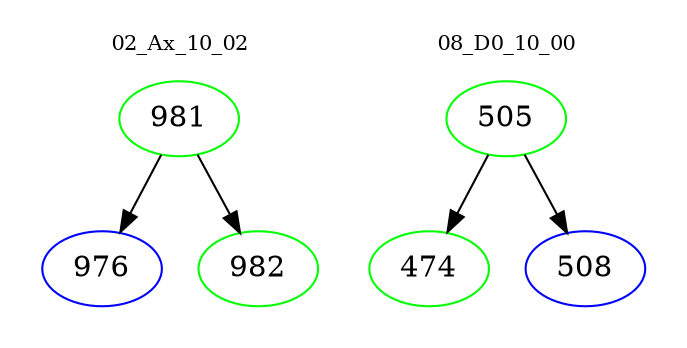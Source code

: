 digraph{
subgraph cluster_0 {
color = white
label = "02_Ax_10_02";
fontsize=10;
T0_981 [label="981", color="green"]
T0_981 -> T0_976 [color="black"]
T0_976 [label="976", color="blue"]
T0_981 -> T0_982 [color="black"]
T0_982 [label="982", color="green"]
}
subgraph cluster_1 {
color = white
label = "08_D0_10_00";
fontsize=10;
T1_505 [label="505", color="green"]
T1_505 -> T1_474 [color="black"]
T1_474 [label="474", color="green"]
T1_505 -> T1_508 [color="black"]
T1_508 [label="508", color="blue"]
}
}
